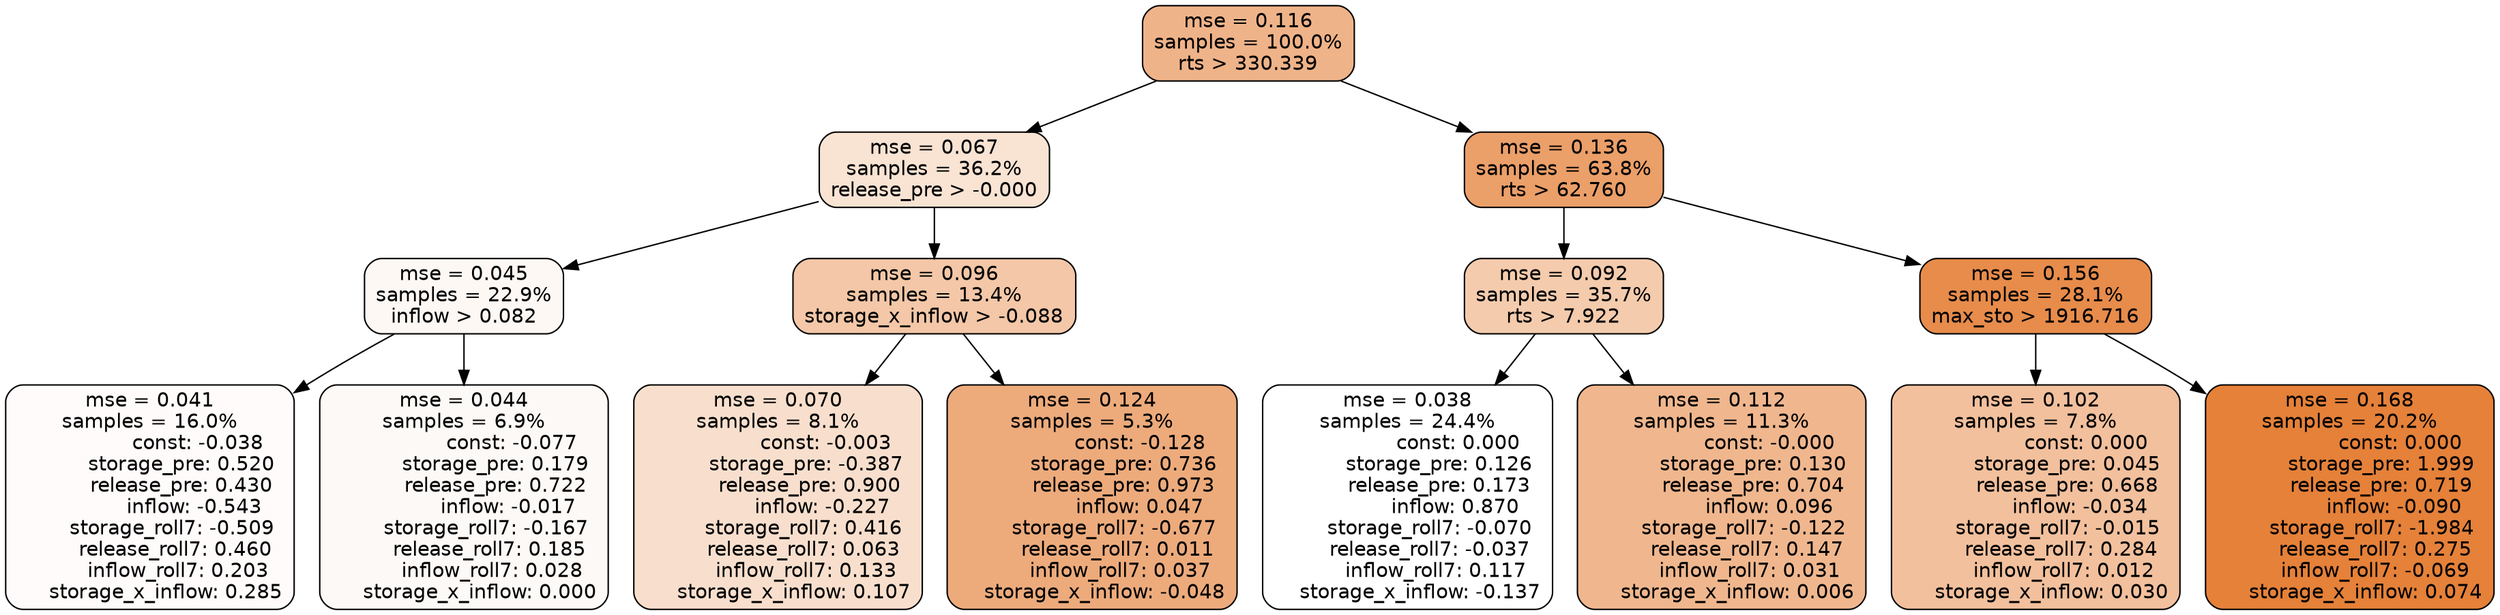 digraph tree {
node [shape=rectangle, style="filled, rounded", color="black", fontname=helvetica] ;
edge [fontname=helvetica] ;
	"0" [label="mse = 0.116
samples = 100.0%
rts > 330.339", fillcolor="#efb389"]
	"8" [label="mse = 0.067
samples = 36.2%
release_pre > -0.000", fillcolor="#f9e3d3"]
	"1" [label="mse = 0.136
samples = 63.8%
rts > 62.760", fillcolor="#eb9f69"]
	"9" [label="mse = 0.045
samples = 22.9%
inflow > 0.082", fillcolor="#fdf8f4"]
	"12" [label="mse = 0.096
samples = 13.4%
storage_x_inflow > -0.088", fillcolor="#f3c7a7"]
	"2" [label="mse = 0.092
samples = 35.7%
rts > 7.922", fillcolor="#f4cbad"]
	"5" [label="mse = 0.156
samples = 28.1%
max_sto > 1916.716", fillcolor="#e78c4b"]
	"10" [label="mse = 0.041
samples = 16.0%
               const: -0.038
          storage_pre: 0.520
          release_pre: 0.430
              inflow: -0.543
       storage_roll7: -0.509
        release_roll7: 0.460
         inflow_roll7: 0.203
     storage_x_inflow: 0.285", fillcolor="#fefbfa"]
	"11" [label="mse = 0.044
samples = 6.9%
               const: -0.077
          storage_pre: 0.179
          release_pre: 0.722
              inflow: -0.017
       storage_roll7: -0.167
        release_roll7: 0.185
         inflow_roll7: 0.028
     storage_x_inflow: 0.000", fillcolor="#fdf9f6"]
	"13" [label="mse = 0.070
samples = 8.1%
               const: -0.003
         storage_pre: -0.387
          release_pre: 0.900
              inflow: -0.227
        storage_roll7: 0.416
        release_roll7: 0.063
         inflow_roll7: 0.133
     storage_x_inflow: 0.107", fillcolor="#f8dfcd"]
	"14" [label="mse = 0.124
samples = 5.3%
               const: -0.128
          storage_pre: 0.736
          release_pre: 0.973
               inflow: 0.047
       storage_roll7: -0.677
        release_roll7: 0.011
         inflow_roll7: 0.037
    storage_x_inflow: -0.048", fillcolor="#edab7c"]
	"3" [label="mse = 0.038
samples = 24.4%
                const: 0.000
          storage_pre: 0.126
          release_pre: 0.173
               inflow: 0.870
       storage_roll7: -0.070
       release_roll7: -0.037
         inflow_roll7: 0.117
    storage_x_inflow: -0.137", fillcolor="#ffffff"]
	"4" [label="mse = 0.112
samples = 11.3%
               const: -0.000
          storage_pre: 0.130
          release_pre: 0.704
               inflow: 0.096
       storage_roll7: -0.122
        release_roll7: 0.147
         inflow_roll7: 0.031
     storage_x_inflow: 0.006", fillcolor="#f0b78e"]
	"7" [label="mse = 0.102
samples = 7.8%
                const: 0.000
          storage_pre: 0.045
          release_pre: 0.668
              inflow: -0.034
       storage_roll7: -0.015
        release_roll7: 0.284
         inflow_roll7: 0.012
     storage_x_inflow: 0.030", fillcolor="#f2c09d"]
	"6" [label="mse = 0.168
samples = 20.2%
                const: 0.000
          storage_pre: 1.999
          release_pre: 0.719
              inflow: -0.090
       storage_roll7: -1.984
        release_roll7: 0.275
        inflow_roll7: -0.069
     storage_x_inflow: 0.074", fillcolor="#e58139"]

	"0" -> "1"
	"0" -> "8"
	"8" -> "9"
	"8" -> "12"
	"1" -> "2"
	"1" -> "5"
	"9" -> "10"
	"9" -> "11"
	"12" -> "13"
	"12" -> "14"
	"2" -> "3"
	"2" -> "4"
	"5" -> "6"
	"5" -> "7"
}